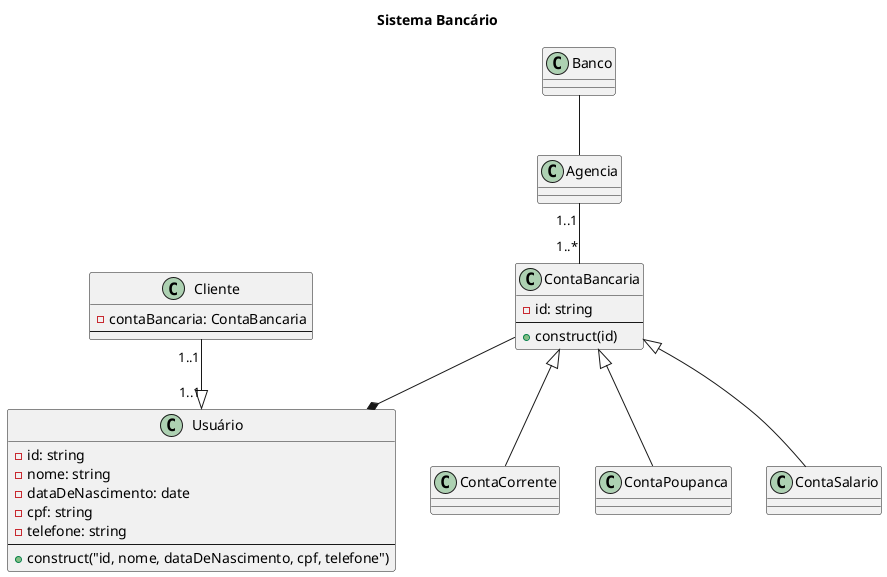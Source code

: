 @startuml Sistema Bancário

title Sistema Bancário

class Usuário{
    -id: string
    -nome: string
    -dataDeNascimento: date
    -cpf: string
    -telefone: string
    --
    +construct("id, nome, dataDeNascimento, cpf, telefone")
}

class Cliente {
    -contaBancaria: ContaBancaria
    --
}

class ContaBancaria{
    -id: string
    --
    +construct(id)
}

class ContaCorrente{

}

class ContaPoupanca{

}

class ContaSalario{

}

class Agencia{

}

class Banco{

}

Usuário "1..1" <|-up- "1..1" Cliente
Usuário *-up- ContaBancaria
ContaBancaria <|-- ContaCorrente
ContaBancaria <|-- ContaPoupanca
ContaBancaria <|-- ContaSalario
ContaBancaria "1..*" -up- "1..1" Agencia
Agencia -up- Banco

@enduml